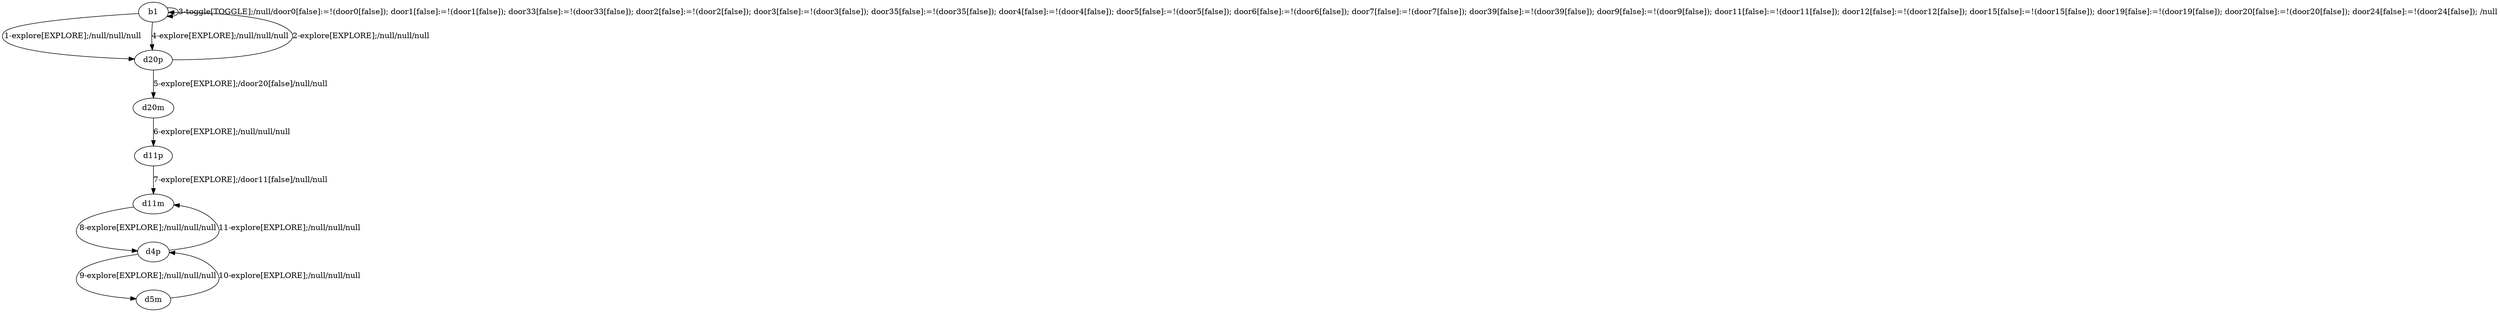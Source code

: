 # Total number of goals covered by this test: 3
# d5m --> d4p
# d4p --> d11m
# d4p --> d5m

digraph g {
"b1" -> "d20p" [label = "1-explore[EXPLORE];/null/null/null"];
"d20p" -> "b1" [label = "2-explore[EXPLORE];/null/null/null"];
"b1" -> "b1" [label = "3-toggle[TOGGLE];/null/door0[false]:=!(door0[false]); door1[false]:=!(door1[false]); door33[false]:=!(door33[false]); door2[false]:=!(door2[false]); door3[false]:=!(door3[false]); door35[false]:=!(door35[false]); door4[false]:=!(door4[false]); door5[false]:=!(door5[false]); door6[false]:=!(door6[false]); door7[false]:=!(door7[false]); door39[false]:=!(door39[false]); door9[false]:=!(door9[false]); door11[false]:=!(door11[false]); door12[false]:=!(door12[false]); door15[false]:=!(door15[false]); door19[false]:=!(door19[false]); door20[false]:=!(door20[false]); door24[false]:=!(door24[false]); /null"];
"b1" -> "d20p" [label = "4-explore[EXPLORE];/null/null/null"];
"d20p" -> "d20m" [label = "5-explore[EXPLORE];/door20[false]/null/null"];
"d20m" -> "d11p" [label = "6-explore[EXPLORE];/null/null/null"];
"d11p" -> "d11m" [label = "7-explore[EXPLORE];/door11[false]/null/null"];
"d11m" -> "d4p" [label = "8-explore[EXPLORE];/null/null/null"];
"d4p" -> "d5m" [label = "9-explore[EXPLORE];/null/null/null"];
"d5m" -> "d4p" [label = "10-explore[EXPLORE];/null/null/null"];
"d4p" -> "d11m" [label = "11-explore[EXPLORE];/null/null/null"];
}